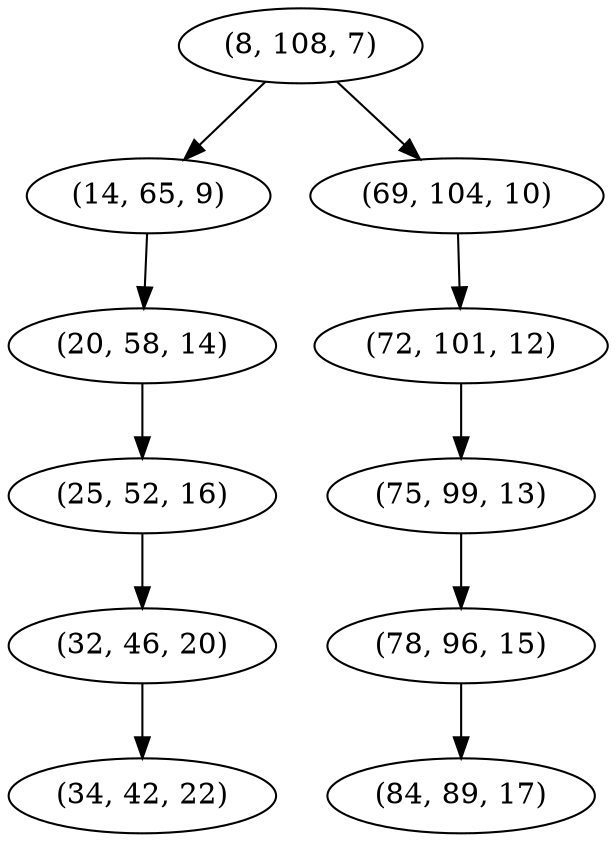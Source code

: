 digraph tree {
    "(8, 108, 7)";
    "(14, 65, 9)";
    "(20, 58, 14)";
    "(25, 52, 16)";
    "(32, 46, 20)";
    "(34, 42, 22)";
    "(69, 104, 10)";
    "(72, 101, 12)";
    "(75, 99, 13)";
    "(78, 96, 15)";
    "(84, 89, 17)";
    "(8, 108, 7)" -> "(14, 65, 9)";
    "(8, 108, 7)" -> "(69, 104, 10)";
    "(14, 65, 9)" -> "(20, 58, 14)";
    "(20, 58, 14)" -> "(25, 52, 16)";
    "(25, 52, 16)" -> "(32, 46, 20)";
    "(32, 46, 20)" -> "(34, 42, 22)";
    "(69, 104, 10)" -> "(72, 101, 12)";
    "(72, 101, 12)" -> "(75, 99, 13)";
    "(75, 99, 13)" -> "(78, 96, 15)";
    "(78, 96, 15)" -> "(84, 89, 17)";
}
